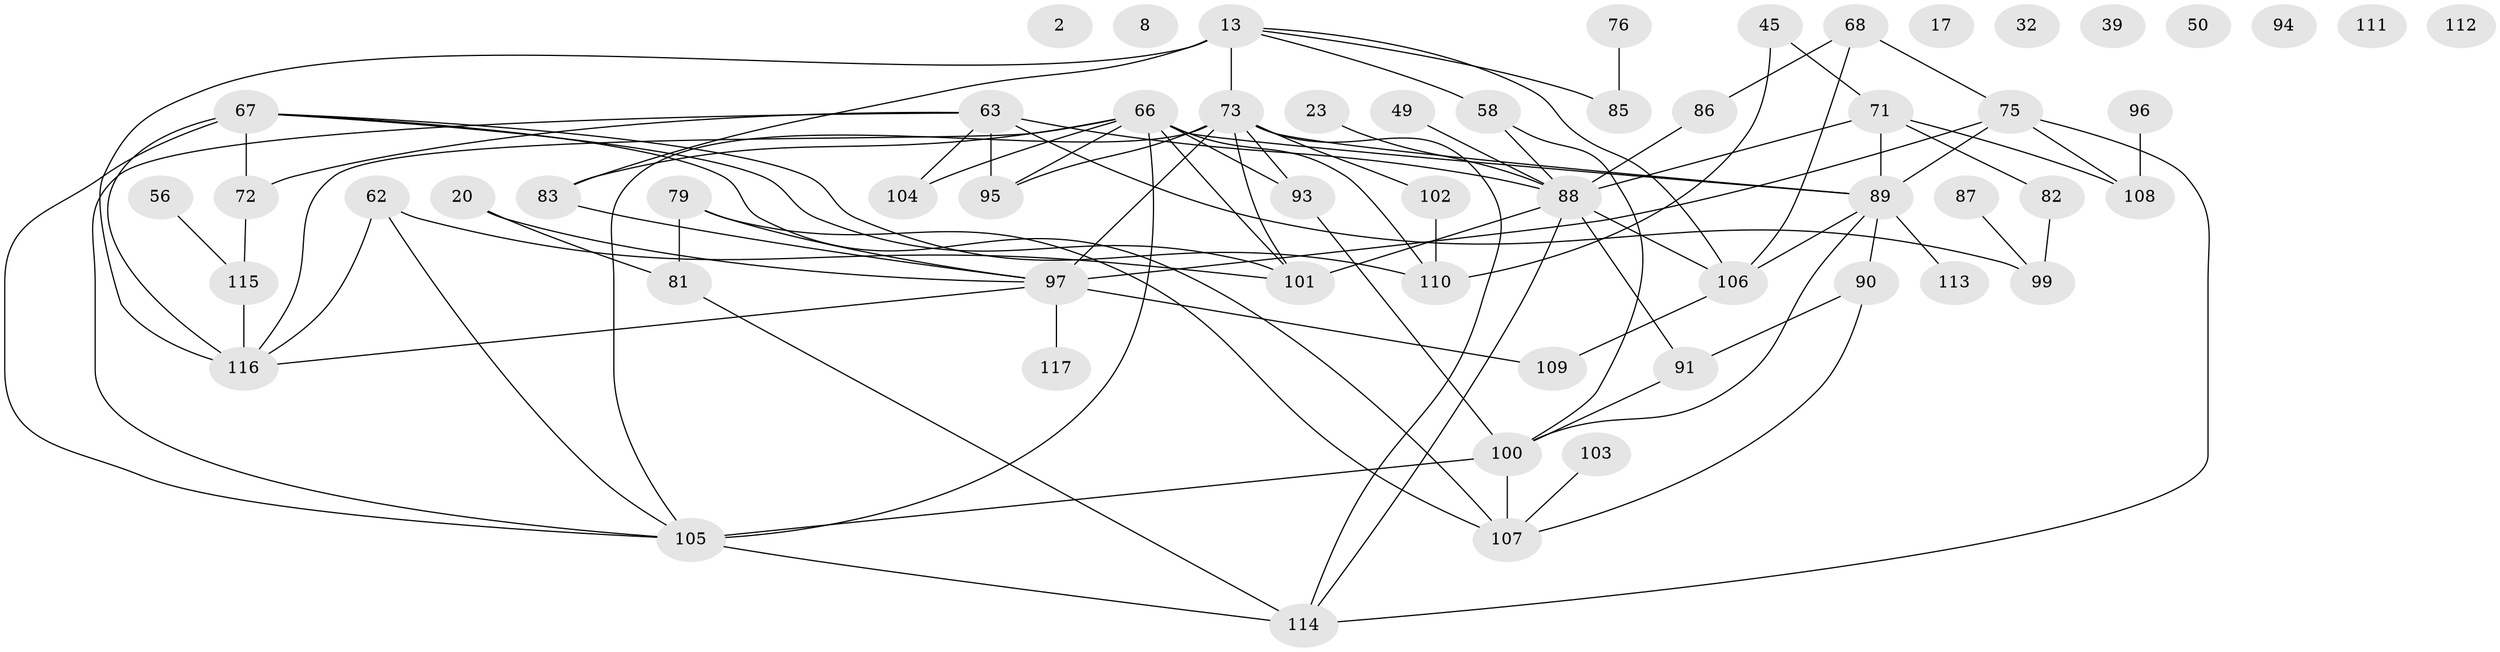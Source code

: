 // original degree distribution, {2: 0.18803418803418803, 0: 0.07692307692307693, 3: 0.28205128205128205, 1: 0.1452991452991453, 4: 0.17094017094017094, 6: 0.02564102564102564, 8: 0.008547008547008548, 5: 0.07692307692307693, 7: 0.02564102564102564}
// Generated by graph-tools (version 1.1) at 2025/42/03/04/25 21:42:52]
// undirected, 58 vertices, 91 edges
graph export_dot {
graph [start="1"]
  node [color=gray90,style=filled];
  2;
  8;
  13;
  17;
  20;
  23;
  32;
  39;
  45;
  49;
  50;
  56;
  58;
  62 [super="+19+54"];
  63 [super="+55"];
  66 [super="+18+28+38+30"];
  67;
  68;
  71 [super="+70"];
  72 [super="+42"];
  73 [super="+5+59+69"];
  75 [super="+4+57"];
  76;
  79;
  81 [super="+78"];
  82 [super="+12"];
  83;
  85;
  86 [super="+48"];
  87;
  88 [super="+10+24+80"];
  89 [super="+21+15"];
  90;
  91 [super="+7"];
  93;
  94;
  95 [super="+74"];
  96;
  97 [super="+40+84"];
  99;
  100 [super="+1+11+92+77"];
  101 [super="+64"];
  102 [super="+47+51"];
  103;
  104;
  105 [super="+25"];
  106 [super="+52"];
  107 [super="+16"];
  108 [super="+41+37"];
  109;
  110;
  111;
  112;
  113;
  114 [super="+31"];
  115 [super="+98"];
  116 [super="+65"];
  117;
  13 -- 58;
  13 -- 83;
  13 -- 85;
  13 -- 116 [weight=2];
  13 -- 73 [weight=2];
  13 -- 106;
  20 -- 97;
  20 -- 81;
  23 -- 88;
  45 -- 71;
  45 -- 110;
  49 -- 88;
  56 -- 115;
  58 -- 88;
  58 -- 100;
  62 -- 101;
  62 -- 116;
  62 -- 105;
  63 -- 72;
  63 -- 99;
  63 -- 95;
  63 -- 88 [weight=2];
  63 -- 104;
  63 -- 105;
  66 -- 83;
  66 -- 101;
  66 -- 105;
  66 -- 89 [weight=2];
  66 -- 93;
  66 -- 110;
  66 -- 104;
  66 -- 95 [weight=2];
  66 -- 116;
  67 -- 72 [weight=2];
  67 -- 110;
  67 -- 101;
  67 -- 107;
  67 -- 105;
  67 -- 116;
  68 -- 106;
  68 -- 75;
  68 -- 86;
  71 -- 82;
  71 -- 89;
  71 -- 88;
  71 -- 108;
  72 -- 115 [weight=2];
  73 -- 101 [weight=2];
  73 -- 95 [weight=2];
  73 -- 97 [weight=3];
  73 -- 114 [weight=2];
  73 -- 89;
  73 -- 93;
  73 -- 105;
  73 -- 102;
  75 -- 97;
  75 -- 108;
  75 -- 114 [weight=2];
  75 -- 89;
  76 -- 85;
  79 -- 81;
  79 -- 107;
  79 -- 97;
  81 -- 114;
  82 -- 99;
  83 -- 97;
  86 -- 88;
  87 -- 99;
  88 -- 106;
  88 -- 114;
  88 -- 101 [weight=2];
  88 -- 91;
  89 -- 113;
  89 -- 90;
  89 -- 100;
  89 -- 106;
  90 -- 107;
  90 -- 91;
  91 -- 100;
  93 -- 100;
  96 -- 108;
  97 -- 109;
  97 -- 117;
  97 -- 116;
  100 -- 107;
  100 -- 105 [weight=2];
  102 -- 110;
  103 -- 107;
  105 -- 114;
  106 -- 109;
  115 -- 116 [weight=2];
}
